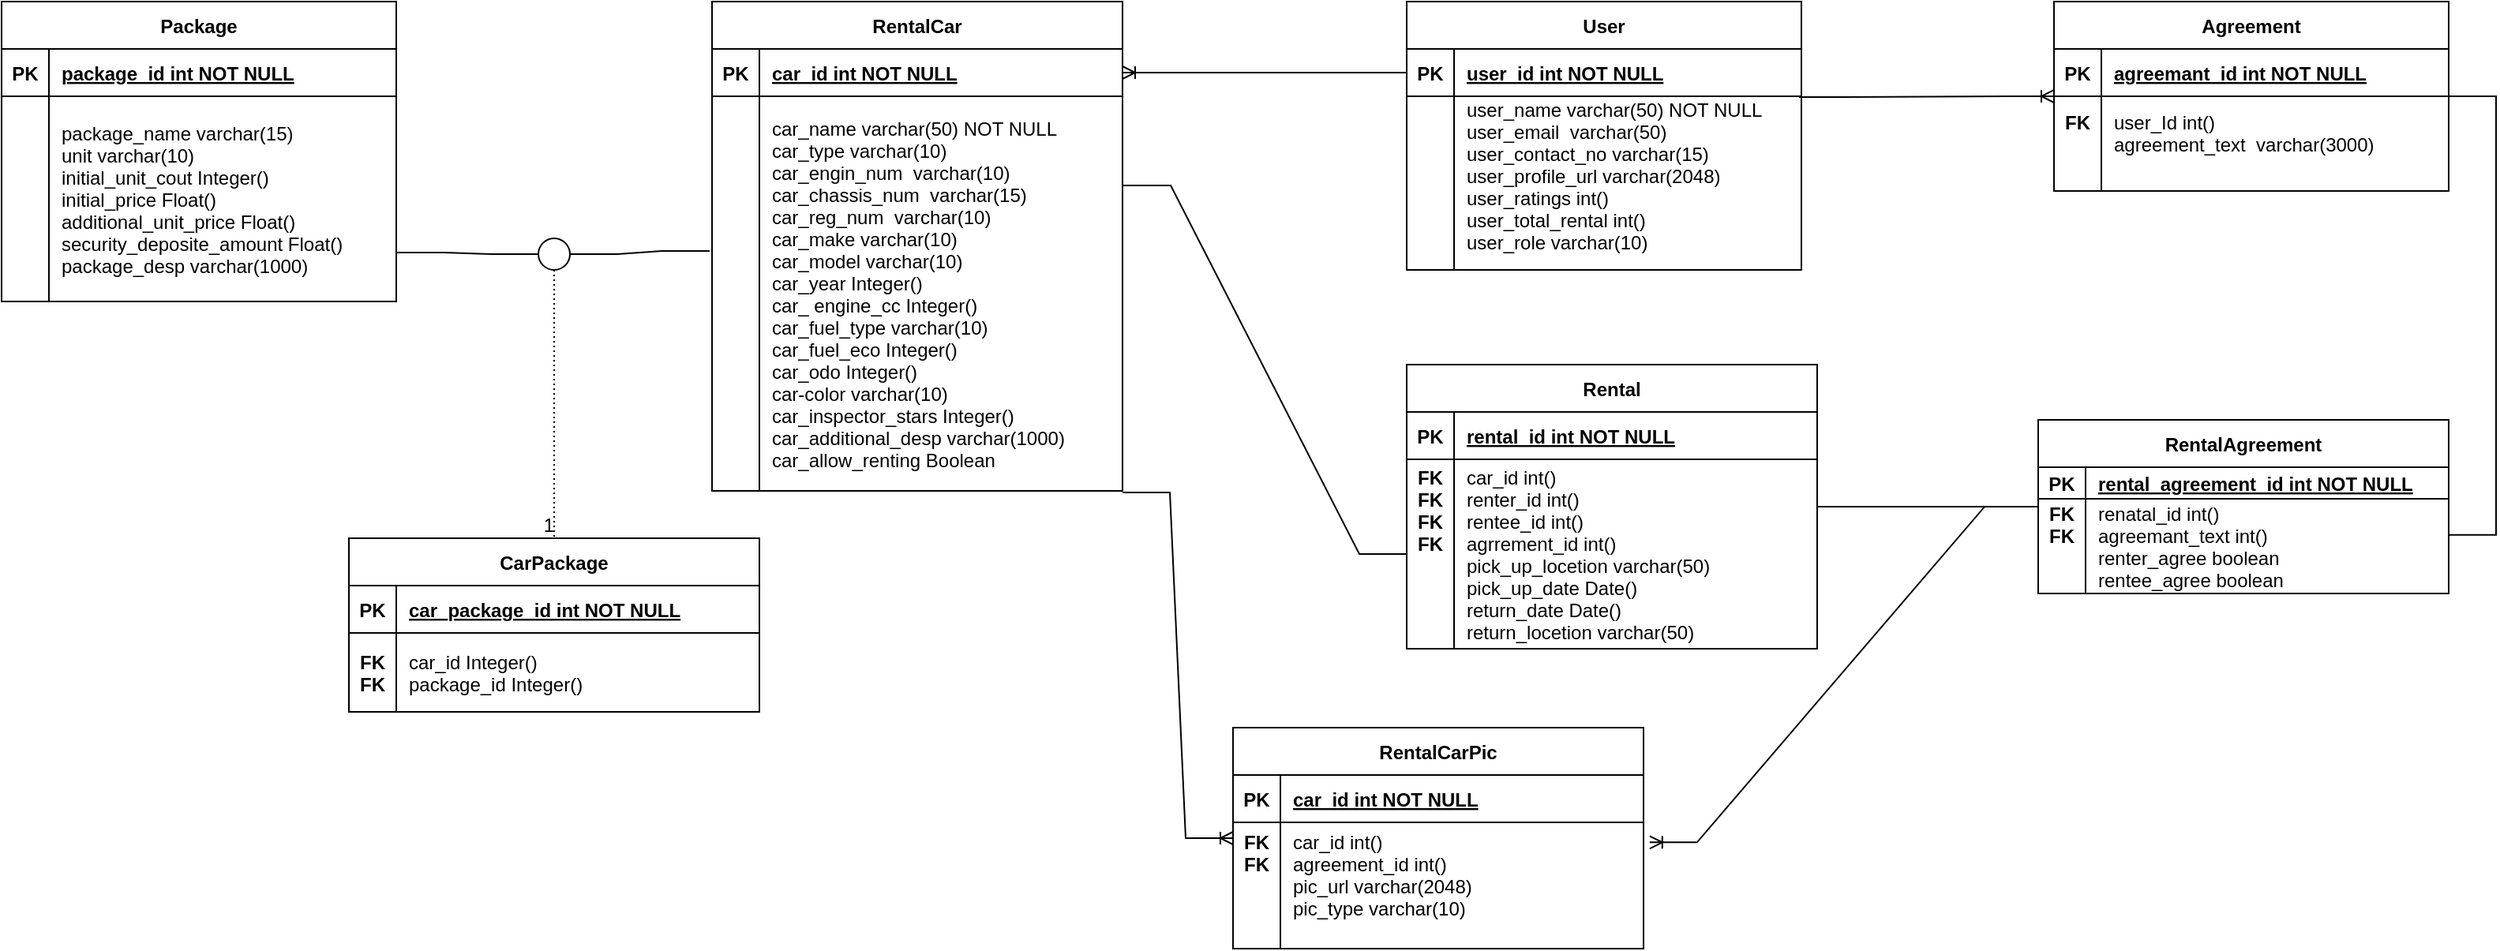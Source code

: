 <mxfile version="20.0.4" type="google"><diagram id="R2lEEEUBdFMjLlhIrx00" name="Page-1"><mxGraphModel grid="1" page="1" gridSize="10" guides="1" tooltips="1" connect="1" arrows="1" fold="1" pageScale="1" pageWidth="850" pageHeight="1100" math="0" shadow="0" extFonts="Permanent Marker^https://fonts.googleapis.com/css?family=Permanent+Marker"><root><mxCell id="0"/><mxCell id="1" parent="0"/><mxCell id="C-vyLk0tnHw3VtMMgP7b-23" value="User" style="shape=table;startSize=30;container=1;collapsible=1;childLayout=tableLayout;fixedRows=1;rowLines=0;fontStyle=1;align=center;resizeLast=1;" vertex="1" parent="1"><mxGeometry x="900" y="240" width="250" height="170" as="geometry"><mxRectangle x="20" y="30" width="70" height="30" as="alternateBounds"/></mxGeometry></mxCell><mxCell id="C-vyLk0tnHw3VtMMgP7b-24" value="" style="shape=partialRectangle;collapsible=0;dropTarget=0;pointerEvents=0;fillColor=none;points=[[0,0.5],[1,0.5]];portConstraint=eastwest;top=0;left=0;right=0;bottom=1;" vertex="1" parent="C-vyLk0tnHw3VtMMgP7b-23"><mxGeometry y="30" width="250" height="30" as="geometry"/></mxCell><mxCell id="C-vyLk0tnHw3VtMMgP7b-25" value="PK" style="shape=partialRectangle;overflow=hidden;connectable=0;fillColor=none;top=0;left=0;bottom=0;right=0;fontStyle=1;" vertex="1" parent="C-vyLk0tnHw3VtMMgP7b-24"><mxGeometry width="30" height="30" as="geometry"><mxRectangle width="30" height="30" as="alternateBounds"/></mxGeometry></mxCell><mxCell id="C-vyLk0tnHw3VtMMgP7b-26" value="user_id int NOT NULL " style="shape=partialRectangle;overflow=hidden;connectable=0;fillColor=none;top=0;left=0;bottom=0;right=0;align=left;spacingLeft=6;fontStyle=5;" vertex="1" parent="C-vyLk0tnHw3VtMMgP7b-24"><mxGeometry x="30" width="220" height="30" as="geometry"><mxRectangle width="220" height="30" as="alternateBounds"/></mxGeometry></mxCell><mxCell id="C-vyLk0tnHw3VtMMgP7b-27" value="" style="shape=partialRectangle;collapsible=0;dropTarget=0;pointerEvents=0;fillColor=none;points=[[0,0.5],[1,0.5]];portConstraint=eastwest;top=0;left=0;right=0;bottom=0;" vertex="1" parent="C-vyLk0tnHw3VtMMgP7b-23"><mxGeometry y="60" width="250" height="110" as="geometry"/></mxCell><mxCell id="C-vyLk0tnHw3VtMMgP7b-28" value="" style="shape=partialRectangle;overflow=hidden;connectable=0;fillColor=none;top=0;left=0;bottom=0;right=0;" vertex="1" parent="C-vyLk0tnHw3VtMMgP7b-27"><mxGeometry width="30" height="110" as="geometry"><mxRectangle width="30" height="110" as="alternateBounds"/></mxGeometry></mxCell><mxCell id="C-vyLk0tnHw3VtMMgP7b-29" value="user_name varchar(50) NOT NULL&#10;user_email  varchar(50)&#10;user_contact_no varchar(15)&#10;user_profile_url varchar(2048)&#10;user_ratings int()&#10;user_total_rental int()&#10;user_role varchar(10)&#10;" style="shape=partialRectangle;overflow=hidden;connectable=0;fillColor=none;top=0;left=0;bottom=0;right=0;align=left;spacingLeft=6;" vertex="1" parent="C-vyLk0tnHw3VtMMgP7b-27"><mxGeometry x="30" width="220" height="110" as="geometry"><mxRectangle width="220" height="110" as="alternateBounds"/></mxGeometry></mxCell><mxCell id="VejK3rlB-bGbJr_DJIri-107" style="edgeStyle=entityRelationEdgeStyle;rounded=0;orthogonalLoop=1;jettySize=auto;html=1;entryX=1;entryY=0.382;entryDx=0;entryDy=0;entryPerimeter=0;endArrow=none;endFill=0;" edge="1" parent="1" source="VejK3rlB-bGbJr_DJIri-9" target="VejK3rlB-bGbJr_DJIri-102"><mxGeometry relative="1" as="geometry"/></mxCell><mxCell id="VejK3rlB-bGbJr_DJIri-9" value="Agreement" style="shape=table;startSize=30;container=1;collapsible=1;childLayout=tableLayout;fixedRows=1;rowLines=0;fontStyle=1;align=center;resizeLast=1;" vertex="1" parent="1"><mxGeometry x="1310" y="240" width="250" height="120" as="geometry"><mxRectangle x="20" y="30" width="70" height="30" as="alternateBounds"/></mxGeometry></mxCell><mxCell id="VejK3rlB-bGbJr_DJIri-10" value="" style="shape=partialRectangle;collapsible=0;dropTarget=0;pointerEvents=0;fillColor=none;points=[[0,0.5],[1,0.5]];portConstraint=eastwest;top=0;left=0;right=0;bottom=1;" vertex="1" parent="VejK3rlB-bGbJr_DJIri-9"><mxGeometry y="30" width="250" height="30" as="geometry"/></mxCell><mxCell id="VejK3rlB-bGbJr_DJIri-11" value="PK" style="shape=partialRectangle;overflow=hidden;connectable=0;fillColor=none;top=0;left=0;bottom=0;right=0;fontStyle=1;" vertex="1" parent="VejK3rlB-bGbJr_DJIri-10"><mxGeometry width="30" height="30" as="geometry"><mxRectangle width="30" height="30" as="alternateBounds"/></mxGeometry></mxCell><mxCell id="VejK3rlB-bGbJr_DJIri-12" value="agreemant_id int NOT NULL " style="shape=partialRectangle;overflow=hidden;connectable=0;fillColor=none;top=0;left=0;bottom=0;right=0;align=left;spacingLeft=6;fontStyle=5;" vertex="1" parent="VejK3rlB-bGbJr_DJIri-10"><mxGeometry x="30" width="220" height="30" as="geometry"><mxRectangle width="220" height="30" as="alternateBounds"/></mxGeometry></mxCell><mxCell id="VejK3rlB-bGbJr_DJIri-13" value="" style="shape=partialRectangle;collapsible=0;dropTarget=0;pointerEvents=0;fillColor=none;points=[[0,0.5],[1,0.5]];portConstraint=eastwest;top=0;left=0;right=0;bottom=0;" vertex="1" parent="VejK3rlB-bGbJr_DJIri-9"><mxGeometry y="60" width="250" height="60" as="geometry"/></mxCell><mxCell id="VejK3rlB-bGbJr_DJIri-14" value="FK&#10;&#10;" style="shape=partialRectangle;overflow=hidden;connectable=0;fillColor=none;top=0;left=0;bottom=0;right=0;fontStyle=1" vertex="1" parent="VejK3rlB-bGbJr_DJIri-13"><mxGeometry width="30" height="60" as="geometry"><mxRectangle width="30" height="60" as="alternateBounds"/></mxGeometry></mxCell><mxCell id="VejK3rlB-bGbJr_DJIri-15" value="user_Id int()&#10;agreement_text  varchar(3000)&#10;" style="shape=partialRectangle;overflow=hidden;connectable=0;fillColor=none;top=0;left=0;bottom=0;right=0;align=left;spacingLeft=6;" vertex="1" parent="VejK3rlB-bGbJr_DJIri-13"><mxGeometry x="30" width="220" height="60" as="geometry"><mxRectangle width="220" height="60" as="alternateBounds"/></mxGeometry></mxCell><mxCell id="VejK3rlB-bGbJr_DJIri-17" value="" style="edgeStyle=entityRelationEdgeStyle;fontSize=12;html=1;endArrow=ERoneToMany;rounded=0;exitX=0.994;exitY=0.005;exitDx=0;exitDy=0;exitPerimeter=0;" edge="1" parent="1" source="C-vyLk0tnHw3VtMMgP7b-27" target="VejK3rlB-bGbJr_DJIri-9"><mxGeometry width="100" height="100" relative="1" as="geometry"><mxPoint x="765" y="291" as="sourcePoint"/><mxPoint x="1280" y="410" as="targetPoint"/></mxGeometry></mxCell><mxCell id="VejK3rlB-bGbJr_DJIri-39" value="" style="edgeStyle=entityRelationEdgeStyle;rounded=0;orthogonalLoop=1;jettySize=auto;html=1;endArrow=ERoneToMany;endFill=0;" edge="1" parent="1" target="VejK3rlB-bGbJr_DJIri-32"><mxGeometry relative="1" as="geometry"><mxPoint x="720" y="551" as="sourcePoint"/></mxGeometry></mxCell><mxCell id="VejK3rlB-bGbJr_DJIri-20" value="RentalCar" style="shape=table;startSize=30;container=1;collapsible=1;childLayout=tableLayout;fixedRows=1;rowLines=0;fontStyle=1;align=center;resizeLast=1;" vertex="1" parent="1"><mxGeometry x="460" y="240" width="260" height="310" as="geometry"><mxRectangle x="20" y="30" width="70" height="30" as="alternateBounds"/></mxGeometry></mxCell><mxCell id="VejK3rlB-bGbJr_DJIri-21" value="" style="shape=partialRectangle;collapsible=0;dropTarget=0;pointerEvents=0;fillColor=none;points=[[0,0.5],[1,0.5]];portConstraint=eastwest;top=0;left=0;right=0;bottom=1;" vertex="1" parent="VejK3rlB-bGbJr_DJIri-20"><mxGeometry y="30" width="260" height="30" as="geometry"/></mxCell><mxCell id="VejK3rlB-bGbJr_DJIri-22" value="PK" style="shape=partialRectangle;overflow=hidden;connectable=0;fillColor=none;top=0;left=0;bottom=0;right=0;fontStyle=1;" vertex="1" parent="VejK3rlB-bGbJr_DJIri-21"><mxGeometry width="30" height="30" as="geometry"><mxRectangle width="30" height="30" as="alternateBounds"/></mxGeometry></mxCell><mxCell id="VejK3rlB-bGbJr_DJIri-23" value="car_id int NOT NULL " style="shape=partialRectangle;overflow=hidden;connectable=0;fillColor=none;top=0;left=0;bottom=0;right=0;align=left;spacingLeft=6;fontStyle=5;" vertex="1" parent="VejK3rlB-bGbJr_DJIri-21"><mxGeometry x="30" width="230" height="30" as="geometry"><mxRectangle width="230" height="30" as="alternateBounds"/></mxGeometry></mxCell><mxCell id="VejK3rlB-bGbJr_DJIri-24" value="" style="shape=partialRectangle;collapsible=0;dropTarget=0;pointerEvents=0;fillColor=none;points=[[0,0.5],[1,0.5]];portConstraint=eastwest;top=0;left=0;right=0;bottom=0;" vertex="1" parent="VejK3rlB-bGbJr_DJIri-20"><mxGeometry y="60" width="260" height="250" as="geometry"/></mxCell><mxCell id="VejK3rlB-bGbJr_DJIri-25" value="" style="shape=partialRectangle;overflow=hidden;connectable=0;fillColor=none;top=0;left=0;bottom=0;right=0;" vertex="1" parent="VejK3rlB-bGbJr_DJIri-24"><mxGeometry width="30" height="250" as="geometry"><mxRectangle width="30" height="250" as="alternateBounds"/></mxGeometry></mxCell><mxCell id="VejK3rlB-bGbJr_DJIri-26" value="car_name varchar(50) NOT NULL&#10;car_type varchar(10)&#10;car_engin_num  varchar(10)&#10;car_chassis_num  varchar(15)&#10;car_reg_num  varchar(10)&#10;car_make varchar(10)&#10;car_model varchar(10)&#10;car_year Integer()&#10;car_ engine_cc Integer()&#10;car_fuel_type varchar(10)&#10;car_fuel_eco Integer()&#10;car_odo Integer()&#10;car-color varchar(10)&#10;car_inspector_stars Integer()&#10;car_additional_desp varchar(1000)&#10;car_allow_renting Boolean" style="shape=partialRectangle;overflow=hidden;connectable=0;fillColor=none;top=0;left=0;bottom=0;right=0;align=left;spacingLeft=6;" vertex="1" parent="VejK3rlB-bGbJr_DJIri-24"><mxGeometry x="30" width="230" height="250" as="geometry"><mxRectangle width="230" height="250" as="alternateBounds"/></mxGeometry></mxCell><mxCell id="VejK3rlB-bGbJr_DJIri-28" value="" style="edgeStyle=entityRelationEdgeStyle;fontSize=12;html=1;endArrow=ERoneToMany;rounded=0;entryX=1;entryY=0.5;entryDx=0;entryDy=0;exitX=0;exitY=0.5;exitDx=0;exitDy=0;" edge="1" parent="1" source="C-vyLk0tnHw3VtMMgP7b-24" target="VejK3rlB-bGbJr_DJIri-21"><mxGeometry width="100" height="100" relative="1" as="geometry"><mxPoint x="890" y="285" as="sourcePoint"/><mxPoint x="220" y="250" as="targetPoint"/><Array as="points"><mxPoint x="80" y="240"/></Array></mxGeometry></mxCell><mxCell id="VejK3rlB-bGbJr_DJIri-32" value="RentalCarPic" style="shape=table;startSize=30;container=1;collapsible=1;childLayout=tableLayout;fixedRows=1;rowLines=0;fontStyle=1;align=center;resizeLast=1;" vertex="1" parent="1"><mxGeometry x="790" y="700" width="260" height="140" as="geometry"><mxRectangle x="20" y="30" width="70" height="30" as="alternateBounds"/></mxGeometry></mxCell><mxCell id="VejK3rlB-bGbJr_DJIri-33" value="" style="shape=partialRectangle;collapsible=0;dropTarget=0;pointerEvents=0;fillColor=none;points=[[0,0.5],[1,0.5]];portConstraint=eastwest;top=0;left=0;right=0;bottom=1;" vertex="1" parent="VejK3rlB-bGbJr_DJIri-32"><mxGeometry y="30" width="260" height="30" as="geometry"/></mxCell><mxCell id="VejK3rlB-bGbJr_DJIri-34" value="PK" style="shape=partialRectangle;overflow=hidden;connectable=0;fillColor=none;top=0;left=0;bottom=0;right=0;fontStyle=1;" vertex="1" parent="VejK3rlB-bGbJr_DJIri-33"><mxGeometry width="30" height="30" as="geometry"><mxRectangle width="30" height="30" as="alternateBounds"/></mxGeometry></mxCell><mxCell id="VejK3rlB-bGbJr_DJIri-35" value="car_id int NOT NULL " style="shape=partialRectangle;overflow=hidden;connectable=0;fillColor=none;top=0;left=0;bottom=0;right=0;align=left;spacingLeft=6;fontStyle=5;" vertex="1" parent="VejK3rlB-bGbJr_DJIri-33"><mxGeometry x="30" width="230" height="30" as="geometry"><mxRectangle width="230" height="30" as="alternateBounds"/></mxGeometry></mxCell><mxCell id="VejK3rlB-bGbJr_DJIri-36" value="" style="shape=partialRectangle;collapsible=0;dropTarget=0;pointerEvents=0;fillColor=none;points=[[0,0.5],[1,0.5]];portConstraint=eastwest;top=0;left=0;right=0;bottom=0;" vertex="1" parent="VejK3rlB-bGbJr_DJIri-32"><mxGeometry y="60" width="260" height="80" as="geometry"/></mxCell><mxCell id="VejK3rlB-bGbJr_DJIri-37" value="FK&#10;FK&#10;&#10;&#10;" style="shape=partialRectangle;overflow=hidden;connectable=0;fillColor=none;top=0;left=0;bottom=0;right=0;fontStyle=1" vertex="1" parent="VejK3rlB-bGbJr_DJIri-36"><mxGeometry width="30" height="80" as="geometry"><mxRectangle width="30" height="80" as="alternateBounds"/></mxGeometry></mxCell><mxCell id="VejK3rlB-bGbJr_DJIri-38" value="car_id int()&#10;agreement_id int()&#10;pic_url varchar(2048)&#10;pic_type varchar(10)&#10;" style="shape=partialRectangle;overflow=hidden;connectable=0;fillColor=none;top=0;left=0;bottom=0;right=0;align=left;spacingLeft=6;" vertex="1" parent="VejK3rlB-bGbJr_DJIri-36"><mxGeometry x="30" width="230" height="80" as="geometry"><mxRectangle width="230" height="80" as="alternateBounds"/></mxGeometry></mxCell><mxCell id="VejK3rlB-bGbJr_DJIri-64" value="" style="edgeStyle=entityRelationEdgeStyle;rounded=0;orthogonalLoop=1;jettySize=auto;html=1;endArrow=none;endFill=0;exitX=1.002;exitY=0.762;exitDx=0;exitDy=0;exitPerimeter=0;" edge="1" parent="1" source="VejK3rlB-bGbJr_DJIri-50" target="VejK3rlB-bGbJr_DJIri-63"><mxGeometry relative="1" as="geometry"/></mxCell><mxCell id="VejK3rlB-bGbJr_DJIri-46" value="Package" style="shape=table;startSize=30;container=1;collapsible=1;childLayout=tableLayout;fixedRows=1;rowLines=0;fontStyle=1;align=center;resizeLast=1;" vertex="1" parent="1"><mxGeometry x="10" y="240" width="250" height="190" as="geometry"><mxRectangle x="20" y="30" width="70" height="30" as="alternateBounds"/></mxGeometry></mxCell><mxCell id="VejK3rlB-bGbJr_DJIri-47" value="" style="shape=partialRectangle;collapsible=0;dropTarget=0;pointerEvents=0;fillColor=none;points=[[0,0.5],[1,0.5]];portConstraint=eastwest;top=0;left=0;right=0;bottom=1;" vertex="1" parent="VejK3rlB-bGbJr_DJIri-46"><mxGeometry y="30" width="250" height="30" as="geometry"/></mxCell><mxCell id="VejK3rlB-bGbJr_DJIri-48" value="PK" style="shape=partialRectangle;overflow=hidden;connectable=0;fillColor=none;top=0;left=0;bottom=0;right=0;fontStyle=1;" vertex="1" parent="VejK3rlB-bGbJr_DJIri-47"><mxGeometry width="30" height="30" as="geometry"><mxRectangle width="30" height="30" as="alternateBounds"/></mxGeometry></mxCell><mxCell id="VejK3rlB-bGbJr_DJIri-49" value="package_id int NOT NULL " style="shape=partialRectangle;overflow=hidden;connectable=0;fillColor=none;top=0;left=0;bottom=0;right=0;align=left;spacingLeft=6;fontStyle=5;" vertex="1" parent="VejK3rlB-bGbJr_DJIri-47"><mxGeometry x="30" width="220" height="30" as="geometry"><mxRectangle width="220" height="30" as="alternateBounds"/></mxGeometry></mxCell><mxCell id="VejK3rlB-bGbJr_DJIri-50" value="" style="shape=partialRectangle;collapsible=0;dropTarget=0;pointerEvents=0;fillColor=none;points=[[0,0.5],[1,0.5]];portConstraint=eastwest;top=0;left=0;right=0;bottom=0;" vertex="1" parent="VejK3rlB-bGbJr_DJIri-46"><mxGeometry y="60" width="250" height="130" as="geometry"/></mxCell><mxCell id="VejK3rlB-bGbJr_DJIri-51" value="" style="shape=partialRectangle;overflow=hidden;connectable=0;fillColor=none;top=0;left=0;bottom=0;right=0;" vertex="1" parent="VejK3rlB-bGbJr_DJIri-50"><mxGeometry width="30" height="130" as="geometry"><mxRectangle width="30" height="130" as="alternateBounds"/></mxGeometry></mxCell><mxCell id="VejK3rlB-bGbJr_DJIri-52" value="package_name varchar(15)&#10;unit varchar(10) &#10;initial_unit_cout Integer()&#10;initial_price Float()&#10;additional_unit_price Float() &#10;security_deposite_amount Float()&#10;package_desp varchar(1000)" style="shape=partialRectangle;overflow=hidden;connectable=0;fillColor=none;top=0;left=0;bottom=0;right=0;align=left;spacingLeft=6;" vertex="1" parent="VejK3rlB-bGbJr_DJIri-50"><mxGeometry x="30" width="220" height="130" as="geometry"><mxRectangle width="220" height="130" as="alternateBounds"/></mxGeometry></mxCell><mxCell id="VejK3rlB-bGbJr_DJIri-54" value="CarPackage" style="shape=table;startSize=30;container=1;collapsible=1;childLayout=tableLayout;fixedRows=1;rowLines=0;fontStyle=1;align=center;resizeLast=1;" vertex="1" parent="1"><mxGeometry x="230" y="580" width="260" height="110" as="geometry"><mxRectangle x="20" y="30" width="70" height="30" as="alternateBounds"/></mxGeometry></mxCell><mxCell id="VejK3rlB-bGbJr_DJIri-55" value="" style="shape=partialRectangle;collapsible=0;dropTarget=0;pointerEvents=0;fillColor=none;points=[[0,0.5],[1,0.5]];portConstraint=eastwest;top=0;left=0;right=0;bottom=1;" vertex="1" parent="VejK3rlB-bGbJr_DJIri-54"><mxGeometry y="30" width="260" height="30" as="geometry"/></mxCell><mxCell id="VejK3rlB-bGbJr_DJIri-56" value="PK" style="shape=partialRectangle;overflow=hidden;connectable=0;fillColor=none;top=0;left=0;bottom=0;right=0;fontStyle=1;" vertex="1" parent="VejK3rlB-bGbJr_DJIri-55"><mxGeometry width="30" height="30" as="geometry"><mxRectangle width="30" height="30" as="alternateBounds"/></mxGeometry></mxCell><mxCell id="VejK3rlB-bGbJr_DJIri-57" value="car_package_id int NOT NULL " style="shape=partialRectangle;overflow=hidden;connectable=0;fillColor=none;top=0;left=0;bottom=0;right=0;align=left;spacingLeft=6;fontStyle=5;" vertex="1" parent="VejK3rlB-bGbJr_DJIri-55"><mxGeometry x="30" width="230" height="30" as="geometry"><mxRectangle width="230" height="30" as="alternateBounds"/></mxGeometry></mxCell><mxCell id="VejK3rlB-bGbJr_DJIri-58" value="" style="shape=partialRectangle;collapsible=0;dropTarget=0;pointerEvents=0;fillColor=none;points=[[0,0.5],[1,0.5]];portConstraint=eastwest;top=0;left=0;right=0;bottom=0;" vertex="1" parent="VejK3rlB-bGbJr_DJIri-54"><mxGeometry y="60" width="260" height="50" as="geometry"/></mxCell><mxCell id="VejK3rlB-bGbJr_DJIri-59" value="FK&#10;FK" style="shape=partialRectangle;overflow=hidden;connectable=0;fillColor=none;top=0;left=0;bottom=0;right=0;fontStyle=1" vertex="1" parent="VejK3rlB-bGbJr_DJIri-58"><mxGeometry width="30" height="50" as="geometry"><mxRectangle width="30" height="50" as="alternateBounds"/></mxGeometry></mxCell><mxCell id="VejK3rlB-bGbJr_DJIri-60" value="car_id Integer()&#10;package_id Integer()" style="shape=partialRectangle;overflow=hidden;connectable=0;fillColor=none;top=0;left=0;bottom=0;right=0;align=left;spacingLeft=6;" vertex="1" parent="VejK3rlB-bGbJr_DJIri-58"><mxGeometry x="30" width="230" height="50" as="geometry"><mxRectangle width="230" height="50" as="alternateBounds"/></mxGeometry></mxCell><mxCell id="VejK3rlB-bGbJr_DJIri-65" style="edgeStyle=entityRelationEdgeStyle;rounded=0;orthogonalLoop=1;jettySize=auto;html=1;endArrow=none;endFill=0;entryX=-0.006;entryY=0.392;entryDx=0;entryDy=0;entryPerimeter=0;" edge="1" parent="1" source="VejK3rlB-bGbJr_DJIri-63" target="VejK3rlB-bGbJr_DJIri-24"><mxGeometry relative="1" as="geometry"><mxPoint x="600" y="360" as="targetPoint"/></mxGeometry></mxCell><mxCell id="VejK3rlB-bGbJr_DJIri-63" value="" style="ellipse;whiteSpace=wrap;html=1;startSize=30;fontStyle=1;" vertex="1" parent="1"><mxGeometry x="350" y="390" width="20" height="20" as="geometry"/></mxCell><mxCell id="VejK3rlB-bGbJr_DJIri-67" value="" style="endArrow=none;html=1;rounded=0;dashed=1;dashPattern=1 2;exitX=0.5;exitY=1;exitDx=0;exitDy=0;entryX=0.5;entryY=0;entryDx=0;entryDy=0;" edge="1" parent="1" source="VejK3rlB-bGbJr_DJIri-63" target="VejK3rlB-bGbJr_DJIri-54"><mxGeometry relative="1" as="geometry"><mxPoint x="385" y="520" as="sourcePoint"/><mxPoint x="545" y="520" as="targetPoint"/></mxGeometry></mxCell><mxCell id="VejK3rlB-bGbJr_DJIri-68" value="1" style="resizable=0;html=1;align=right;verticalAlign=bottom;" connectable="0" vertex="1" parent="VejK3rlB-bGbJr_DJIri-67"><mxGeometry x="1" relative="1" as="geometry"/></mxCell><mxCell id="VejK3rlB-bGbJr_DJIri-80" value="" style="edgeStyle=entityRelationEdgeStyle;rounded=0;orthogonalLoop=1;jettySize=auto;html=1;endArrow=none;endFill=0;entryX=1.002;entryY=0.226;entryDx=0;entryDy=0;entryPerimeter=0;exitX=0;exitY=0.5;exitDx=0;exitDy=0;" edge="1" parent="1" source="VejK3rlB-bGbJr_DJIri-76" target="VejK3rlB-bGbJr_DJIri-24"><mxGeometry relative="1" as="geometry"><mxPoint x="740" y="-100" as="sourcePoint"/></mxGeometry></mxCell><mxCell id="VejK3rlB-bGbJr_DJIri-105" value="" style="edgeStyle=entityRelationEdgeStyle;rounded=0;orthogonalLoop=1;jettySize=auto;html=1;endArrow=none;endFill=0;" edge="1" parent="1" source="VejK3rlB-bGbJr_DJIri-72" target="VejK3rlB-bGbJr_DJIri-98"><mxGeometry relative="1" as="geometry"/></mxCell><mxCell id="VejK3rlB-bGbJr_DJIri-72" value="Rental" style="shape=table;startSize=30;container=1;collapsible=1;childLayout=tableLayout;fixedRows=1;rowLines=0;fontStyle=1;align=center;resizeLast=1;" vertex="1" parent="1"><mxGeometry x="900" y="470" width="260" height="180" as="geometry"><mxRectangle x="20" y="30" width="70" height="30" as="alternateBounds"/></mxGeometry></mxCell><mxCell id="VejK3rlB-bGbJr_DJIri-73" value="" style="shape=partialRectangle;collapsible=0;dropTarget=0;pointerEvents=0;fillColor=none;points=[[0,0.5],[1,0.5]];portConstraint=eastwest;top=0;left=0;right=0;bottom=1;" vertex="1" parent="VejK3rlB-bGbJr_DJIri-72"><mxGeometry y="30" width="260" height="30" as="geometry"/></mxCell><mxCell id="VejK3rlB-bGbJr_DJIri-74" value="PK" style="shape=partialRectangle;overflow=hidden;connectable=0;fillColor=none;top=0;left=0;bottom=0;right=0;fontStyle=1;" vertex="1" parent="VejK3rlB-bGbJr_DJIri-73"><mxGeometry width="30" height="30" as="geometry"><mxRectangle width="30" height="30" as="alternateBounds"/></mxGeometry></mxCell><mxCell id="VejK3rlB-bGbJr_DJIri-75" value="rental_id int NOT NULL " style="shape=partialRectangle;overflow=hidden;connectable=0;fillColor=none;top=0;left=0;bottom=0;right=0;align=left;spacingLeft=6;fontStyle=5;" vertex="1" parent="VejK3rlB-bGbJr_DJIri-73"><mxGeometry x="30" width="230" height="30" as="geometry"><mxRectangle width="230" height="30" as="alternateBounds"/></mxGeometry></mxCell><mxCell id="VejK3rlB-bGbJr_DJIri-76" value="" style="shape=partialRectangle;collapsible=0;dropTarget=0;pointerEvents=0;fillColor=none;points=[[0,0.5],[1,0.5]];portConstraint=eastwest;top=0;left=0;right=0;bottom=0;" vertex="1" parent="VejK3rlB-bGbJr_DJIri-72"><mxGeometry y="60" width="260" height="120" as="geometry"/></mxCell><mxCell id="VejK3rlB-bGbJr_DJIri-77" value="FK&#10;FK&#10;FK&#10;FK&#10;&#10;&#10;&#10;" style="shape=partialRectangle;overflow=hidden;connectable=0;fillColor=none;top=0;left=0;bottom=0;right=0;fontStyle=1" vertex="1" parent="VejK3rlB-bGbJr_DJIri-76"><mxGeometry width="30" height="120" as="geometry"><mxRectangle width="30" height="120" as="alternateBounds"/></mxGeometry></mxCell><mxCell id="VejK3rlB-bGbJr_DJIri-78" value="car_id int()&#10;renter_id int()&#10;rentee_id int()&#10;agrrement_id int()&#10;pick_up_locetion varchar(50)&#10;pick_up_date Date()&#10;return_date Date()&#10;return_locetion varchar(50)" style="shape=partialRectangle;overflow=hidden;connectable=0;fillColor=none;top=0;left=0;bottom=0;right=0;align=left;spacingLeft=6;" vertex="1" parent="VejK3rlB-bGbJr_DJIri-76"><mxGeometry x="30" width="230" height="120" as="geometry"><mxRectangle width="230" height="120" as="alternateBounds"/></mxGeometry></mxCell><mxCell id="VejK3rlB-bGbJr_DJIri-98" value="RentalAgreement" style="shape=table;startSize=30;container=1;collapsible=1;childLayout=tableLayout;fixedRows=1;rowLines=0;fontStyle=1;align=center;resizeLast=1;" vertex="1" parent="1"><mxGeometry x="1300" y="505" width="260" height="110" as="geometry"><mxRectangle x="20" y="30" width="70" height="30" as="alternateBounds"/></mxGeometry></mxCell><mxCell id="VejK3rlB-bGbJr_DJIri-99" value="" style="shape=partialRectangle;collapsible=0;dropTarget=0;pointerEvents=0;fillColor=none;points=[[0,0.5],[1,0.5]];portConstraint=eastwest;top=0;left=0;right=0;bottom=1;" vertex="1" parent="VejK3rlB-bGbJr_DJIri-98"><mxGeometry y="30" width="260" height="20" as="geometry"/></mxCell><mxCell id="VejK3rlB-bGbJr_DJIri-100" value="PK" style="shape=partialRectangle;overflow=hidden;connectable=0;fillColor=none;top=0;left=0;bottom=0;right=0;fontStyle=1;" vertex="1" parent="VejK3rlB-bGbJr_DJIri-99"><mxGeometry width="30" height="20" as="geometry"><mxRectangle width="30" height="20" as="alternateBounds"/></mxGeometry></mxCell><mxCell id="VejK3rlB-bGbJr_DJIri-101" value="rental_agreement_id int NOT NULL " style="shape=partialRectangle;overflow=hidden;connectable=0;fillColor=none;top=0;left=0;bottom=0;right=0;align=left;spacingLeft=6;fontStyle=5;" vertex="1" parent="VejK3rlB-bGbJr_DJIri-99"><mxGeometry x="30" width="230" height="20" as="geometry"><mxRectangle width="230" height="20" as="alternateBounds"/></mxGeometry></mxCell><mxCell id="VejK3rlB-bGbJr_DJIri-102" value="" style="shape=partialRectangle;collapsible=0;dropTarget=0;pointerEvents=0;fillColor=none;points=[[0,0.5],[1,0.5]];portConstraint=eastwest;top=0;left=0;right=0;bottom=0;" vertex="1" parent="VejK3rlB-bGbJr_DJIri-98"><mxGeometry y="50" width="260" height="60" as="geometry"/></mxCell><mxCell id="VejK3rlB-bGbJr_DJIri-103" value="FK&#10;FK&#10;&#10;" style="shape=partialRectangle;overflow=hidden;connectable=0;fillColor=none;top=0;left=0;bottom=0;right=0;fontStyle=1" vertex="1" parent="VejK3rlB-bGbJr_DJIri-102"><mxGeometry width="30" height="60" as="geometry"><mxRectangle width="30" height="60" as="alternateBounds"/></mxGeometry></mxCell><mxCell id="VejK3rlB-bGbJr_DJIri-104" value="renatal_id int()&#10;agreemant_text int()&#10;renter_agree boolean&#10;rentee_agree boolean" style="shape=partialRectangle;overflow=hidden;connectable=0;fillColor=none;top=0;left=0;bottom=0;right=0;align=left;spacingLeft=6;" vertex="1" parent="VejK3rlB-bGbJr_DJIri-102"><mxGeometry x="30" width="230" height="60" as="geometry"><mxRectangle width="230" height="60" as="alternateBounds"/></mxGeometry></mxCell><mxCell id="VejK3rlB-bGbJr_DJIri-106" value="" style="edgeStyle=entityRelationEdgeStyle;rounded=0;orthogonalLoop=1;jettySize=auto;html=1;endArrow=ERoneToMany;endFill=0;exitX=-0.015;exitY=0.083;exitDx=0;exitDy=0;exitPerimeter=0;entryX=1.015;entryY=0.158;entryDx=0;entryDy=0;entryPerimeter=0;" edge="1" parent="1" source="VejK3rlB-bGbJr_DJIri-102" target="VejK3rlB-bGbJr_DJIri-36"><mxGeometry relative="1" as="geometry"><mxPoint x="732.34" y="560.75" as="sourcePoint"/><mxPoint x="800" y="780" as="targetPoint"/></mxGeometry></mxCell></root></mxGraphModel></diagram></mxfile>